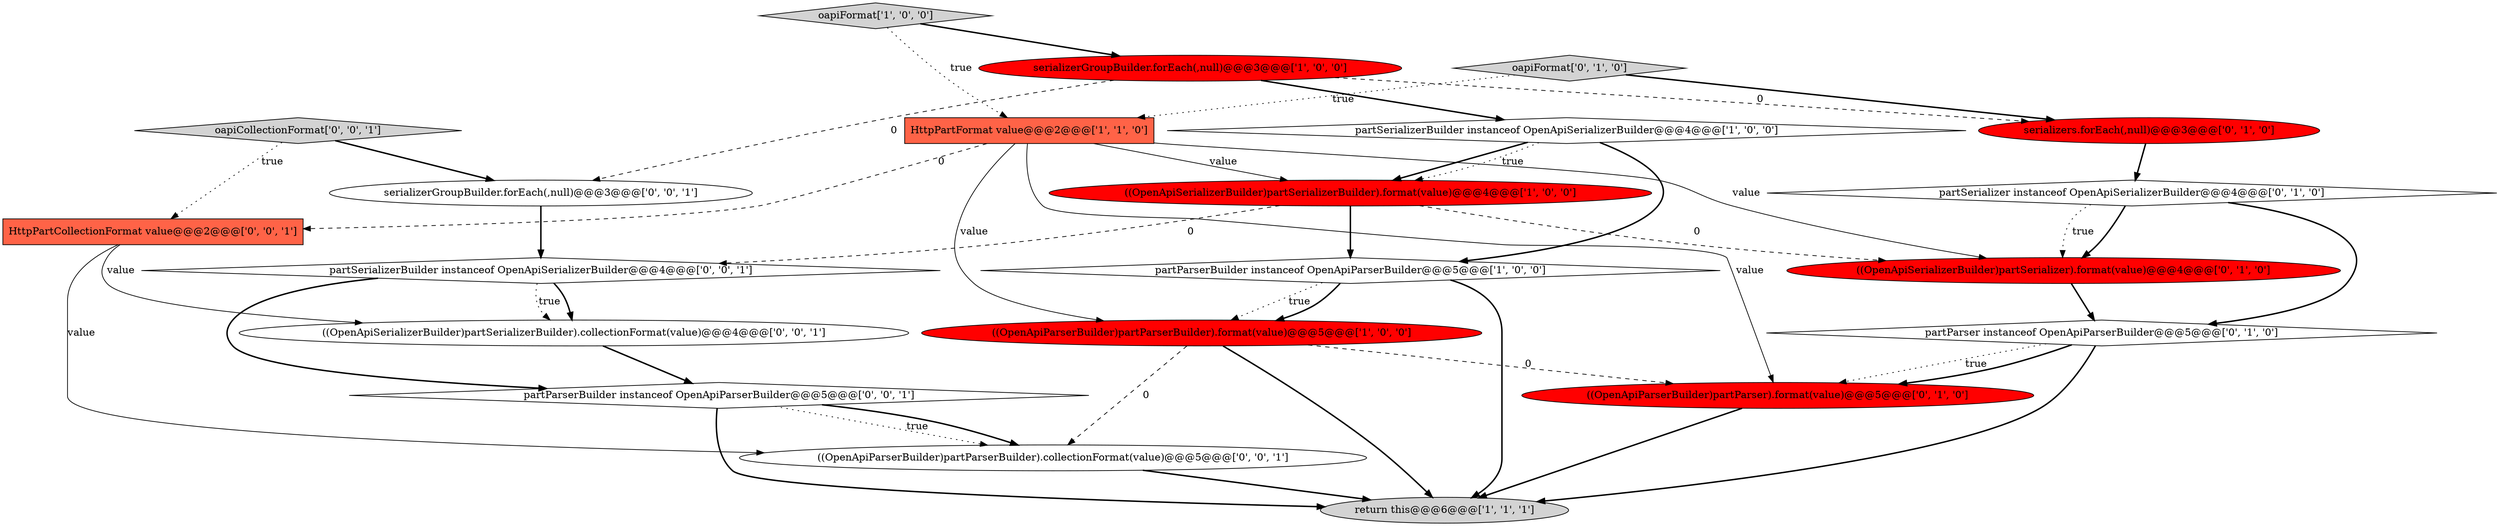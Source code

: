 digraph {
11 [style = filled, label = "partParser instanceof OpenApiParserBuilder@@@5@@@['0', '1', '0']", fillcolor = white, shape = diamond image = "AAA0AAABBB2BBB"];
3 [style = filled, label = "((OpenApiSerializerBuilder)partSerializerBuilder).format(value)@@@4@@@['1', '0', '0']", fillcolor = red, shape = ellipse image = "AAA1AAABBB1BBB"];
0 [style = filled, label = "partSerializerBuilder instanceof OpenApiSerializerBuilder@@@4@@@['1', '0', '0']", fillcolor = white, shape = diamond image = "AAA0AAABBB1BBB"];
19 [style = filled, label = "((OpenApiParserBuilder)partParserBuilder).collectionFormat(value)@@@5@@@['0', '0', '1']", fillcolor = white, shape = ellipse image = "AAA0AAABBB3BBB"];
13 [style = filled, label = "((OpenApiSerializerBuilder)partSerializer).format(value)@@@4@@@['0', '1', '0']", fillcolor = red, shape = ellipse image = "AAA1AAABBB2BBB"];
14 [style = filled, label = "serializerGroupBuilder.forEach(,null)@@@3@@@['0', '0', '1']", fillcolor = white, shape = ellipse image = "AAA0AAABBB3BBB"];
2 [style = filled, label = "partParserBuilder instanceof OpenApiParserBuilder@@@5@@@['1', '0', '0']", fillcolor = white, shape = diamond image = "AAA0AAABBB1BBB"];
8 [style = filled, label = "oapiFormat['0', '1', '0']", fillcolor = lightgray, shape = diamond image = "AAA0AAABBB2BBB"];
17 [style = filled, label = "oapiCollectionFormat['0', '0', '1']", fillcolor = lightgray, shape = diamond image = "AAA0AAABBB3BBB"];
4 [style = filled, label = "oapiFormat['1', '0', '0']", fillcolor = lightgray, shape = diamond image = "AAA0AAABBB1BBB"];
5 [style = filled, label = "((OpenApiParserBuilder)partParserBuilder).format(value)@@@5@@@['1', '0', '0']", fillcolor = red, shape = ellipse image = "AAA1AAABBB1BBB"];
20 [style = filled, label = "HttpPartCollectionFormat value@@@2@@@['0', '0', '1']", fillcolor = tomato, shape = box image = "AAA0AAABBB3BBB"];
18 [style = filled, label = "partParserBuilder instanceof OpenApiParserBuilder@@@5@@@['0', '0', '1']", fillcolor = white, shape = diamond image = "AAA0AAABBB3BBB"];
1 [style = filled, label = "serializerGroupBuilder.forEach(,null)@@@3@@@['1', '0', '0']", fillcolor = red, shape = ellipse image = "AAA1AAABBB1BBB"];
10 [style = filled, label = "partSerializer instanceof OpenApiSerializerBuilder@@@4@@@['0', '1', '0']", fillcolor = white, shape = diamond image = "AAA0AAABBB2BBB"];
15 [style = filled, label = "((OpenApiSerializerBuilder)partSerializerBuilder).collectionFormat(value)@@@4@@@['0', '0', '1']", fillcolor = white, shape = ellipse image = "AAA0AAABBB3BBB"];
16 [style = filled, label = "partSerializerBuilder instanceof OpenApiSerializerBuilder@@@4@@@['0', '0', '1']", fillcolor = white, shape = diamond image = "AAA0AAABBB3BBB"];
9 [style = filled, label = "serializers.forEach(,null)@@@3@@@['0', '1', '0']", fillcolor = red, shape = ellipse image = "AAA1AAABBB2BBB"];
12 [style = filled, label = "((OpenApiParserBuilder)partParser).format(value)@@@5@@@['0', '1', '0']", fillcolor = red, shape = ellipse image = "AAA1AAABBB2BBB"];
6 [style = filled, label = "HttpPartFormat value@@@2@@@['1', '1', '0']", fillcolor = tomato, shape = box image = "AAA0AAABBB1BBB"];
7 [style = filled, label = "return this@@@6@@@['1', '1', '1']", fillcolor = lightgray, shape = ellipse image = "AAA0AAABBB1BBB"];
4->6 [style = dotted, label="true"];
0->3 [style = bold, label=""];
14->16 [style = bold, label=""];
16->15 [style = bold, label=""];
17->20 [style = dotted, label="true"];
5->12 [style = dashed, label="0"];
16->18 [style = bold, label=""];
6->3 [style = solid, label="value"];
6->13 [style = solid, label="value"];
6->20 [style = dashed, label="0"];
1->14 [style = dashed, label="0"];
0->2 [style = bold, label=""];
11->12 [style = dotted, label="true"];
18->19 [style = dotted, label="true"];
18->19 [style = bold, label=""];
1->9 [style = dashed, label="0"];
11->12 [style = bold, label=""];
1->0 [style = bold, label=""];
9->10 [style = bold, label=""];
3->13 [style = dashed, label="0"];
13->11 [style = bold, label=""];
15->18 [style = bold, label=""];
12->7 [style = bold, label=""];
20->15 [style = solid, label="value"];
8->6 [style = dotted, label="true"];
3->2 [style = bold, label=""];
10->13 [style = bold, label=""];
10->13 [style = dotted, label="true"];
17->14 [style = bold, label=""];
20->19 [style = solid, label="value"];
6->5 [style = solid, label="value"];
8->9 [style = bold, label=""];
5->7 [style = bold, label=""];
4->1 [style = bold, label=""];
6->12 [style = solid, label="value"];
0->3 [style = dotted, label="true"];
2->7 [style = bold, label=""];
18->7 [style = bold, label=""];
2->5 [style = dotted, label="true"];
5->19 [style = dashed, label="0"];
19->7 [style = bold, label=""];
11->7 [style = bold, label=""];
3->16 [style = dashed, label="0"];
2->5 [style = bold, label=""];
16->15 [style = dotted, label="true"];
10->11 [style = bold, label=""];
}
